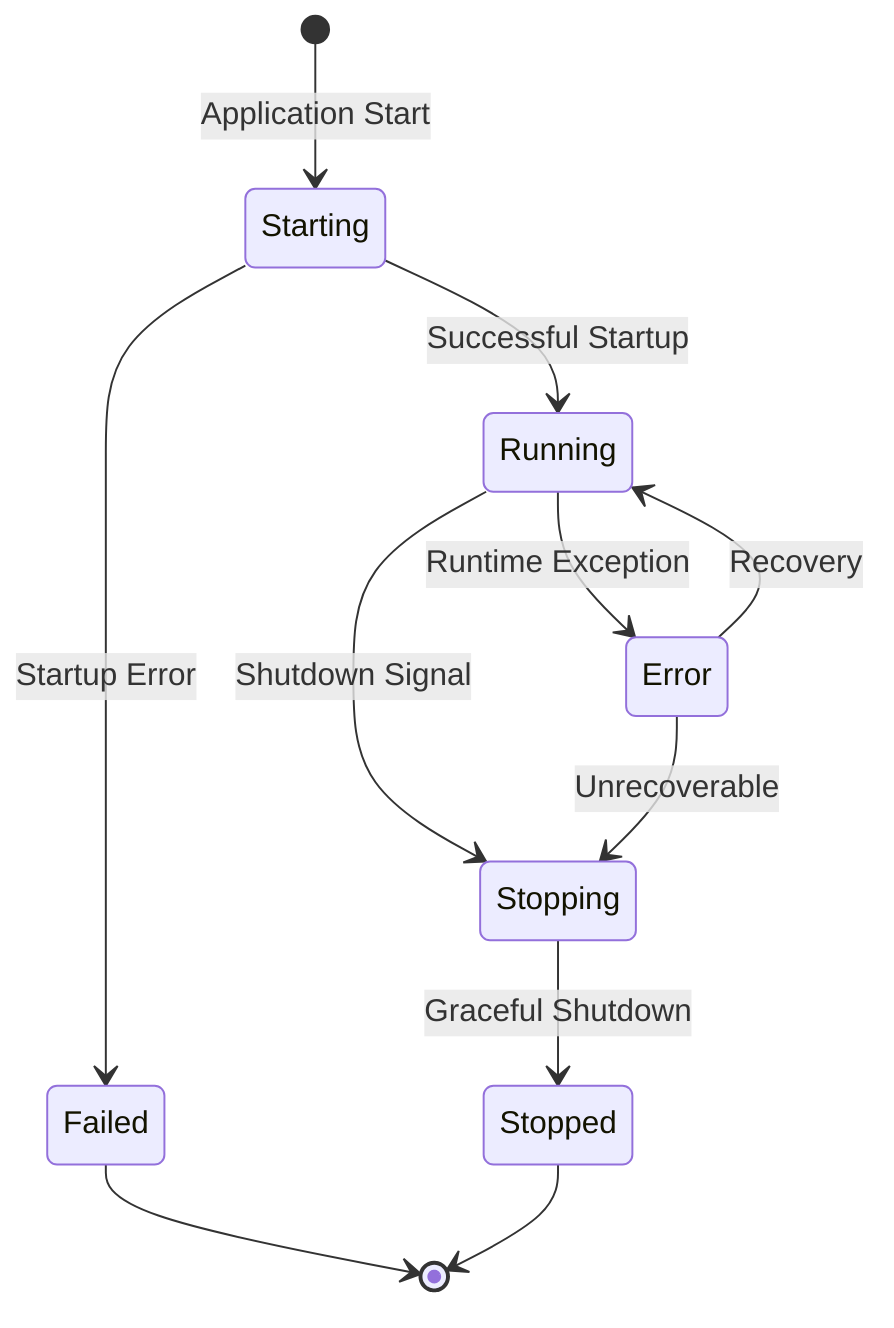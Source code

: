 stateDiagram-v2
    [*] --> Starting: Application Start
    Starting --> Running: Successful Startup
    Starting --> Failed: Startup Error
    Running --> Stopping: Shutdown Signal
    Stopping --> Stopped: Graceful Shutdown
    Failed --> [*]
    Stopped --> [*]
    Running --> Error: Runtime Exception
    Error --> Running: Recovery
    Error --> Stopping: Unrecoverable